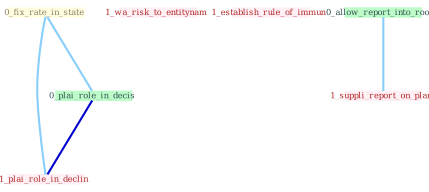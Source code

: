 Graph G{ 
    node
    [shape=polygon,style=filled,width=.5,height=.06,color="#BDFCC9",fixedsize=true,fontsize=4,
    fontcolor="#2f4f4f"];
    {node
    [color="#ffffe0", fontcolor="#8b7d6b"] "0_fix_rate_in_state "}
{node [color="#fff0f5", fontcolor="#b22222"] "1_wa_risk_to_entitynam " "1_establish_rule_of_immun " "1_plai_role_in_declin " "1_suppli_report_on_plan "}
edge [color="#B0E2FF"];

	"0_fix_rate_in_state " -- "0_plai_role_in_decis " [w="1", color="#87cefa" ];
	"0_fix_rate_in_state " -- "1_plai_role_in_declin " [w="1", color="#87cefa" ];
	"0_plai_role_in_decis " -- "1_plai_role_in_declin " [w="3", color="#0000cd" , len=0.6];
	"0_allow_report_into_room " -- "1_suppli_report_on_plan " [w="1", color="#87cefa" ];
}